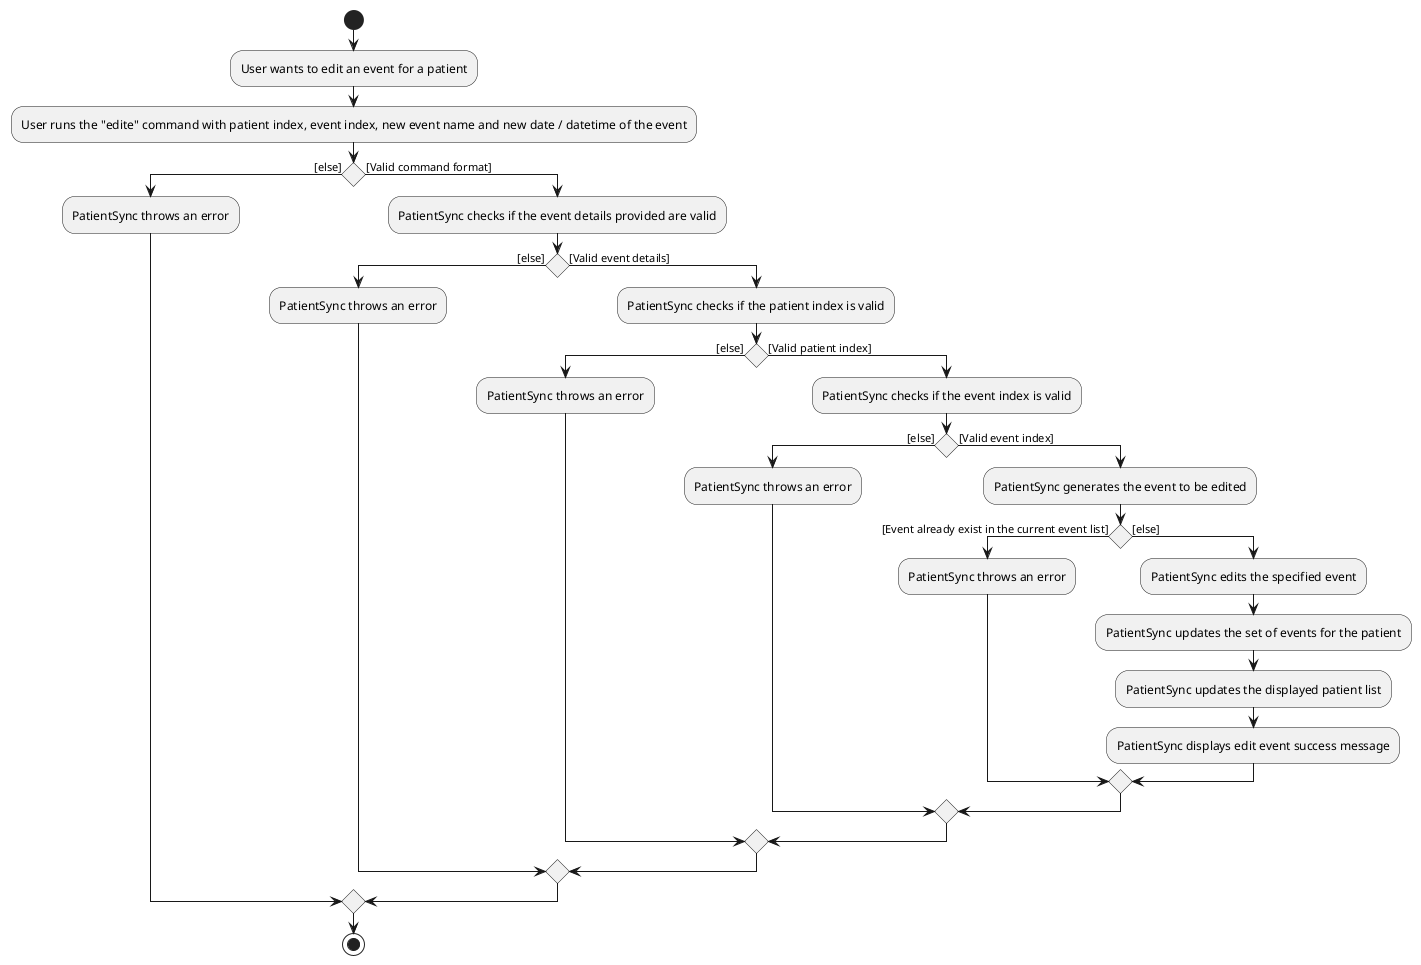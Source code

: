 @startuml
start
:User wants to edit an event for a patient;
:User runs the "edite" command with patient index, event index, new event name and new date / datetime of the event;
if () then ([else])
    :PatientSync throws an error;
else ([Valid command format])
    :PatientSync checks if the event details provided are valid;
    if () then ([else])
        :PatientSync throws an error;
    else ([Valid event details])
        :PatientSync checks if the patient index is valid;
        if () then ([else])
            :PatientSync throws an error;
        else ([Valid patient index])
            :PatientSync checks if the event index is valid;
            if () then ([else])
                :PatientSync throws an error;
            else ([Valid event index])
                :PatientSync generates the event to be edited;
                if () then ([Event already exist in the current event list])
                    :PatientSync throws an error;
                else ([else])
                    :PatientSync edits the specified event;
                    :PatientSync updates the set of events for the patient;
                    :PatientSync updates the displayed patient list;
                    :PatientSync displays edit event success message;
                endif
            endif
        endif
    endif
endif
stop
@enduml

